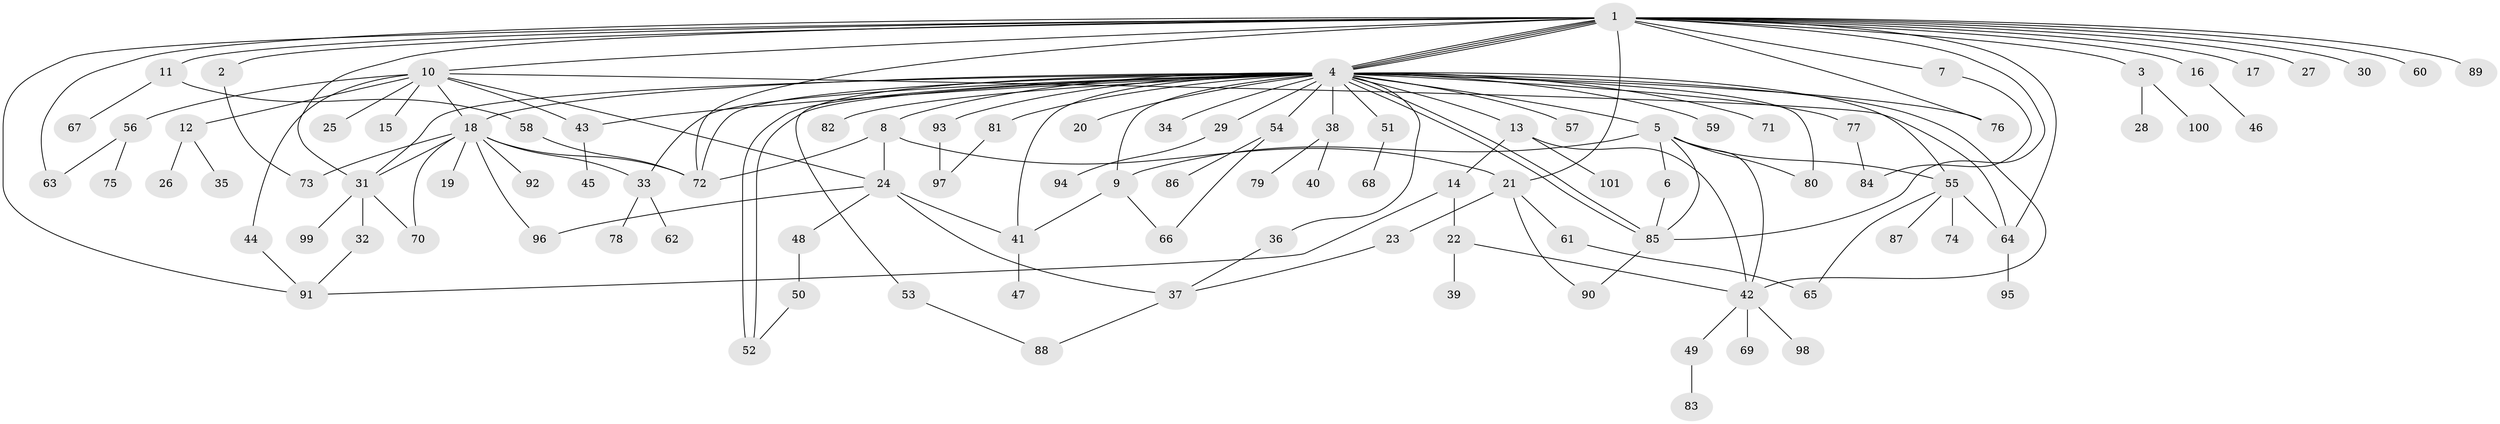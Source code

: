 // coarse degree distribution, {1: 0.825, 2: 0.075, 16: 0.025, 13: 0.05, 9: 0.025}
// Generated by graph-tools (version 1.1) at 2025/51/03/04/25 21:51:16]
// undirected, 101 vertices, 146 edges
graph export_dot {
graph [start="1"]
  node [color=gray90,style=filled];
  1;
  2;
  3;
  4;
  5;
  6;
  7;
  8;
  9;
  10;
  11;
  12;
  13;
  14;
  15;
  16;
  17;
  18;
  19;
  20;
  21;
  22;
  23;
  24;
  25;
  26;
  27;
  28;
  29;
  30;
  31;
  32;
  33;
  34;
  35;
  36;
  37;
  38;
  39;
  40;
  41;
  42;
  43;
  44;
  45;
  46;
  47;
  48;
  49;
  50;
  51;
  52;
  53;
  54;
  55;
  56;
  57;
  58;
  59;
  60;
  61;
  62;
  63;
  64;
  65;
  66;
  67;
  68;
  69;
  70;
  71;
  72;
  73;
  74;
  75;
  76;
  77;
  78;
  79;
  80;
  81;
  82;
  83;
  84;
  85;
  86;
  87;
  88;
  89;
  90;
  91;
  92;
  93;
  94;
  95;
  96;
  97;
  98;
  99;
  100;
  101;
  1 -- 2;
  1 -- 3;
  1 -- 4;
  1 -- 4;
  1 -- 4;
  1 -- 4;
  1 -- 7;
  1 -- 10;
  1 -- 11;
  1 -- 16;
  1 -- 17;
  1 -- 21;
  1 -- 27;
  1 -- 30;
  1 -- 31;
  1 -- 60;
  1 -- 63;
  1 -- 64;
  1 -- 72;
  1 -- 76;
  1 -- 85;
  1 -- 89;
  1 -- 91;
  2 -- 73;
  3 -- 28;
  3 -- 100;
  4 -- 5;
  4 -- 8;
  4 -- 9;
  4 -- 13;
  4 -- 18;
  4 -- 20;
  4 -- 29;
  4 -- 31;
  4 -- 33;
  4 -- 34;
  4 -- 36;
  4 -- 38;
  4 -- 41;
  4 -- 42;
  4 -- 43;
  4 -- 51;
  4 -- 52;
  4 -- 52;
  4 -- 53;
  4 -- 54;
  4 -- 55;
  4 -- 57;
  4 -- 59;
  4 -- 71;
  4 -- 72;
  4 -- 76;
  4 -- 77;
  4 -- 80;
  4 -- 81;
  4 -- 82;
  4 -- 85;
  4 -- 85;
  4 -- 93;
  5 -- 6;
  5 -- 9;
  5 -- 42;
  5 -- 55;
  5 -- 80;
  5 -- 85;
  6 -- 85;
  7 -- 84;
  8 -- 21;
  8 -- 24;
  8 -- 72;
  9 -- 41;
  9 -- 66;
  10 -- 12;
  10 -- 15;
  10 -- 18;
  10 -- 24;
  10 -- 25;
  10 -- 43;
  10 -- 44;
  10 -- 56;
  10 -- 64;
  11 -- 58;
  11 -- 67;
  12 -- 26;
  12 -- 35;
  13 -- 14;
  13 -- 42;
  13 -- 101;
  14 -- 22;
  14 -- 91;
  16 -- 46;
  18 -- 19;
  18 -- 31;
  18 -- 33;
  18 -- 70;
  18 -- 72;
  18 -- 73;
  18 -- 92;
  18 -- 96;
  21 -- 23;
  21 -- 61;
  21 -- 90;
  22 -- 39;
  22 -- 42;
  23 -- 37;
  24 -- 37;
  24 -- 41;
  24 -- 48;
  24 -- 96;
  29 -- 94;
  31 -- 32;
  31 -- 70;
  31 -- 99;
  32 -- 91;
  33 -- 62;
  33 -- 78;
  36 -- 37;
  37 -- 88;
  38 -- 40;
  38 -- 79;
  41 -- 47;
  42 -- 49;
  42 -- 69;
  42 -- 98;
  43 -- 45;
  44 -- 91;
  48 -- 50;
  49 -- 83;
  50 -- 52;
  51 -- 68;
  53 -- 88;
  54 -- 66;
  54 -- 86;
  55 -- 64;
  55 -- 65;
  55 -- 74;
  55 -- 87;
  56 -- 63;
  56 -- 75;
  58 -- 72;
  61 -- 65;
  64 -- 95;
  77 -- 84;
  81 -- 97;
  85 -- 90;
  93 -- 97;
}

